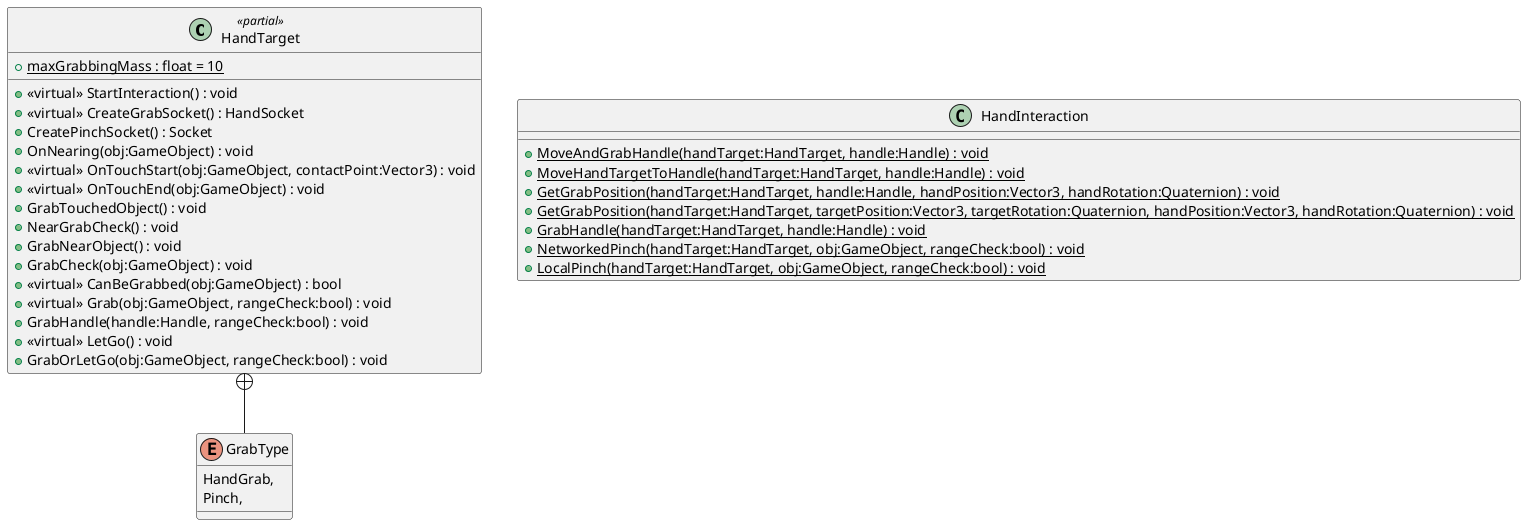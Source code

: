 @startuml
class HandTarget <<partial>> {
    + <<virtual>> StartInteraction() : void
    + <<virtual>> CreateGrabSocket() : HandSocket
    + CreatePinchSocket() : Socket
    + OnNearing(obj:GameObject) : void
    + <<virtual>> OnTouchStart(obj:GameObject, contactPoint:Vector3) : void
    + <<virtual>> OnTouchEnd(obj:GameObject) : void
    + {static} maxGrabbingMass : float = 10
    + GrabTouchedObject() : void
    + NearGrabCheck() : void
    + GrabNearObject() : void
    + GrabCheck(obj:GameObject) : void
    + <<virtual>> CanBeGrabbed(obj:GameObject) : bool
    + <<virtual>> Grab(obj:GameObject, rangeCheck:bool) : void
    + GrabHandle(handle:Handle, rangeCheck:bool) : void
    + <<virtual>> LetGo() : void
    + GrabOrLetGo(obj:GameObject, rangeCheck:bool) : void
}
class HandInteraction {
    + {static} MoveAndGrabHandle(handTarget:HandTarget, handle:Handle) : void
    + {static} MoveHandTargetToHandle(handTarget:HandTarget, handle:Handle) : void
    + {static} GetGrabPosition(handTarget:HandTarget, handle:Handle, handPosition:Vector3, handRotation:Quaternion) : void
    + {static} GetGrabPosition(handTarget:HandTarget, targetPosition:Vector3, targetRotation:Quaternion, handPosition:Vector3, handRotation:Quaternion) : void
    + {static} GrabHandle(handTarget:HandTarget, handle:Handle) : void
    + {static} NetworkedPinch(handTarget:HandTarget, obj:GameObject, rangeCheck:bool) : void
    + {static} LocalPinch(handTarget:HandTarget, obj:GameObject, rangeCheck:bool) : void
}
enum GrabType {
    HandGrab,
    Pinch,
}
HandTarget +-- GrabType
@enduml
